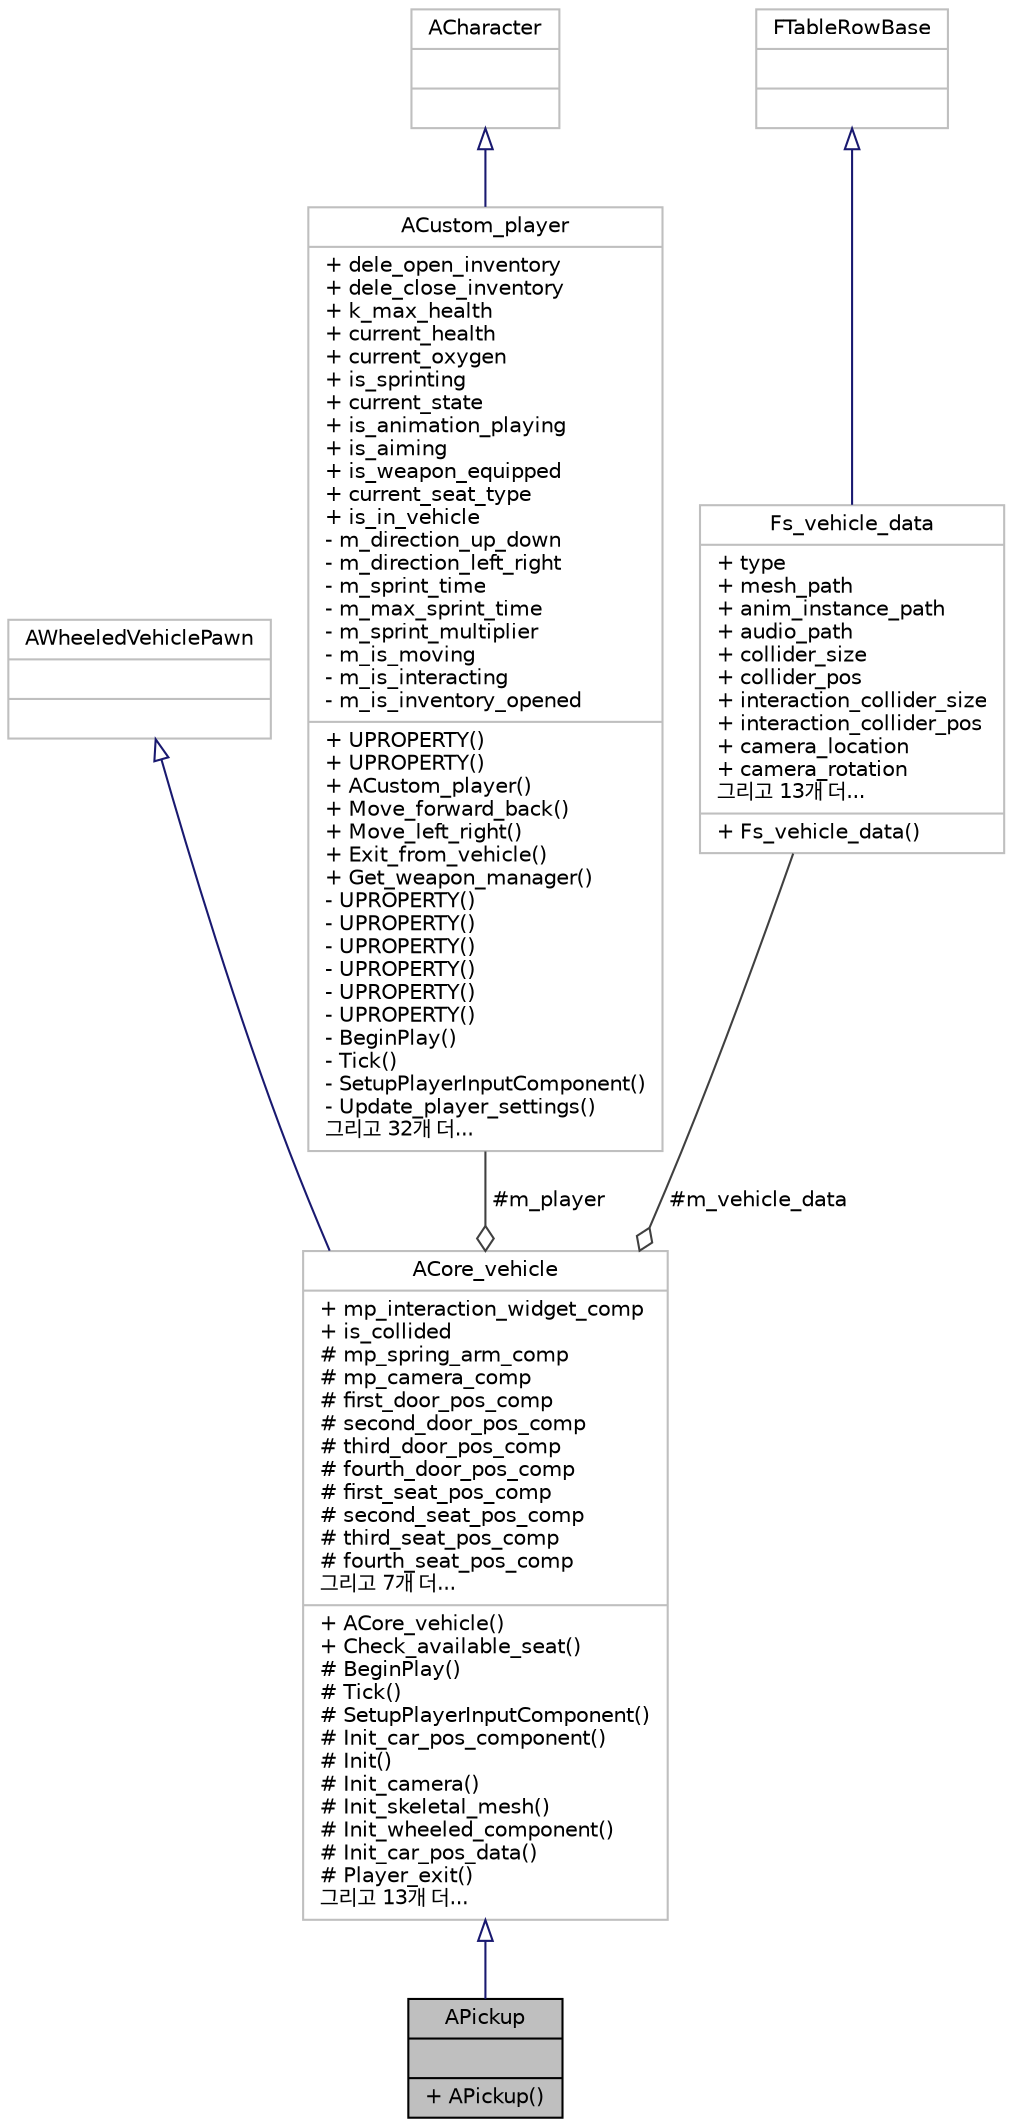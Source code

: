 digraph "APickup"
{
 // LATEX_PDF_SIZE
  edge [fontname="Helvetica",fontsize="10",labelfontname="Helvetica",labelfontsize="10"];
  node [fontname="Helvetica",fontsize="10",shape=record];
  Node1 [label="{APickup\n||+ APickup()\l}",height=0.2,width=0.4,color="black", fillcolor="grey75", style="filled", fontcolor="black",tooltip=" "];
  Node2 -> Node1 [dir="back",color="midnightblue",fontsize="10",style="solid",arrowtail="onormal",fontname="Helvetica"];
  Node2 [label="{ACore_vehicle\n|+ mp_interaction_widget_comp\l+ is_collided\l# mp_spring_arm_comp\l# mp_camera_comp\l# first_door_pos_comp\l# second_door_pos_comp\l# third_door_pos_comp\l# fourth_door_pos_comp\l# first_seat_pos_comp\l# second_seat_pos_comp\l# third_seat_pos_comp\l# fourth_seat_pos_comp\l그리고 7개 더...\l|+ ACore_vehicle()\l+ Check_available_seat()\l# BeginPlay()\l# Tick()\l# SetupPlayerInputComponent()\l# Init_car_pos_component()\l# Init()\l# Init_camera()\l# Init_skeletal_mesh()\l# Init_wheeled_component()\l# Init_car_pos_data()\l# Player_exit()\l그리고 13개 더...\l}",height=0.2,width=0.4,color="grey75", fillcolor="white", style="filled",URL="$class_a_core__vehicle.html",tooltip=" "];
  Node3 -> Node2 [dir="back",color="midnightblue",fontsize="10",style="solid",arrowtail="onormal",fontname="Helvetica"];
  Node3 [label="{AWheeledVehiclePawn\n||}",height=0.2,width=0.4,color="grey75", fillcolor="white", style="filled",tooltip=" "];
  Node4 -> Node2 [color="grey25",fontsize="10",style="solid",label=" #m_player" ,arrowhead="odiamond",fontname="Helvetica"];
  Node4 [label="{ACustom_player\n|+ dele_open_inventory\l+ dele_close_inventory\l+ k_max_health\l+ current_health\l+ current_oxygen\l+ is_sprinting\l+ current_state\l+ is_animation_playing\l+ is_aiming\l+ is_weapon_equipped\l+ current_seat_type\l+ is_in_vehicle\l- m_direction_up_down\l- m_direction_left_right\l- m_sprint_time\l- m_max_sprint_time\l- m_sprint_multiplier\l- m_is_moving\l- m_is_interacting\l- m_is_inventory_opened\l|+ UPROPERTY()\l+ UPROPERTY()\l+ ACustom_player()\l+ Move_forward_back()\l+ Move_left_right()\l+ Exit_from_vehicle()\l+ Get_weapon_manager()\l- UPROPERTY()\l- UPROPERTY()\l- UPROPERTY()\l- UPROPERTY()\l- UPROPERTY()\l- UPROPERTY()\l- BeginPlay()\l- Tick()\l- SetupPlayerInputComponent()\l- Update_player_settings()\l그리고 32개 더...\l}",height=0.2,width=0.4,color="grey75", fillcolor="white", style="filled",URL="$class_a_custom__player.html",tooltip=" "];
  Node5 -> Node4 [dir="back",color="midnightblue",fontsize="10",style="solid",arrowtail="onormal",fontname="Helvetica"];
  Node5 [label="{ACharacter\n||}",height=0.2,width=0.4,color="grey75", fillcolor="white", style="filled",tooltip=" "];
  Node6 -> Node2 [color="grey25",fontsize="10",style="solid",label=" #m_vehicle_data" ,arrowhead="odiamond",fontname="Helvetica"];
  Node6 [label="{Fs_vehicle_data\n|+ type\l+ mesh_path\l+ anim_instance_path\l+ audio_path\l+ collider_size\l+ collider_pos\l+ interaction_collider_size\l+ interaction_collider_pos\l+ camera_location\l+ camera_rotation\l그리고 13개 더...\l|+ Fs_vehicle_data()\l}",height=0.2,width=0.4,color="grey75", fillcolor="white", style="filled",URL="$struct_fs__vehicle__data.html",tooltip=" "];
  Node7 -> Node6 [dir="back",color="midnightblue",fontsize="10",style="solid",arrowtail="onormal",fontname="Helvetica"];
  Node7 [label="{FTableRowBase\n||}",height=0.2,width=0.4,color="grey75", fillcolor="white", style="filled",tooltip=" "];
}
